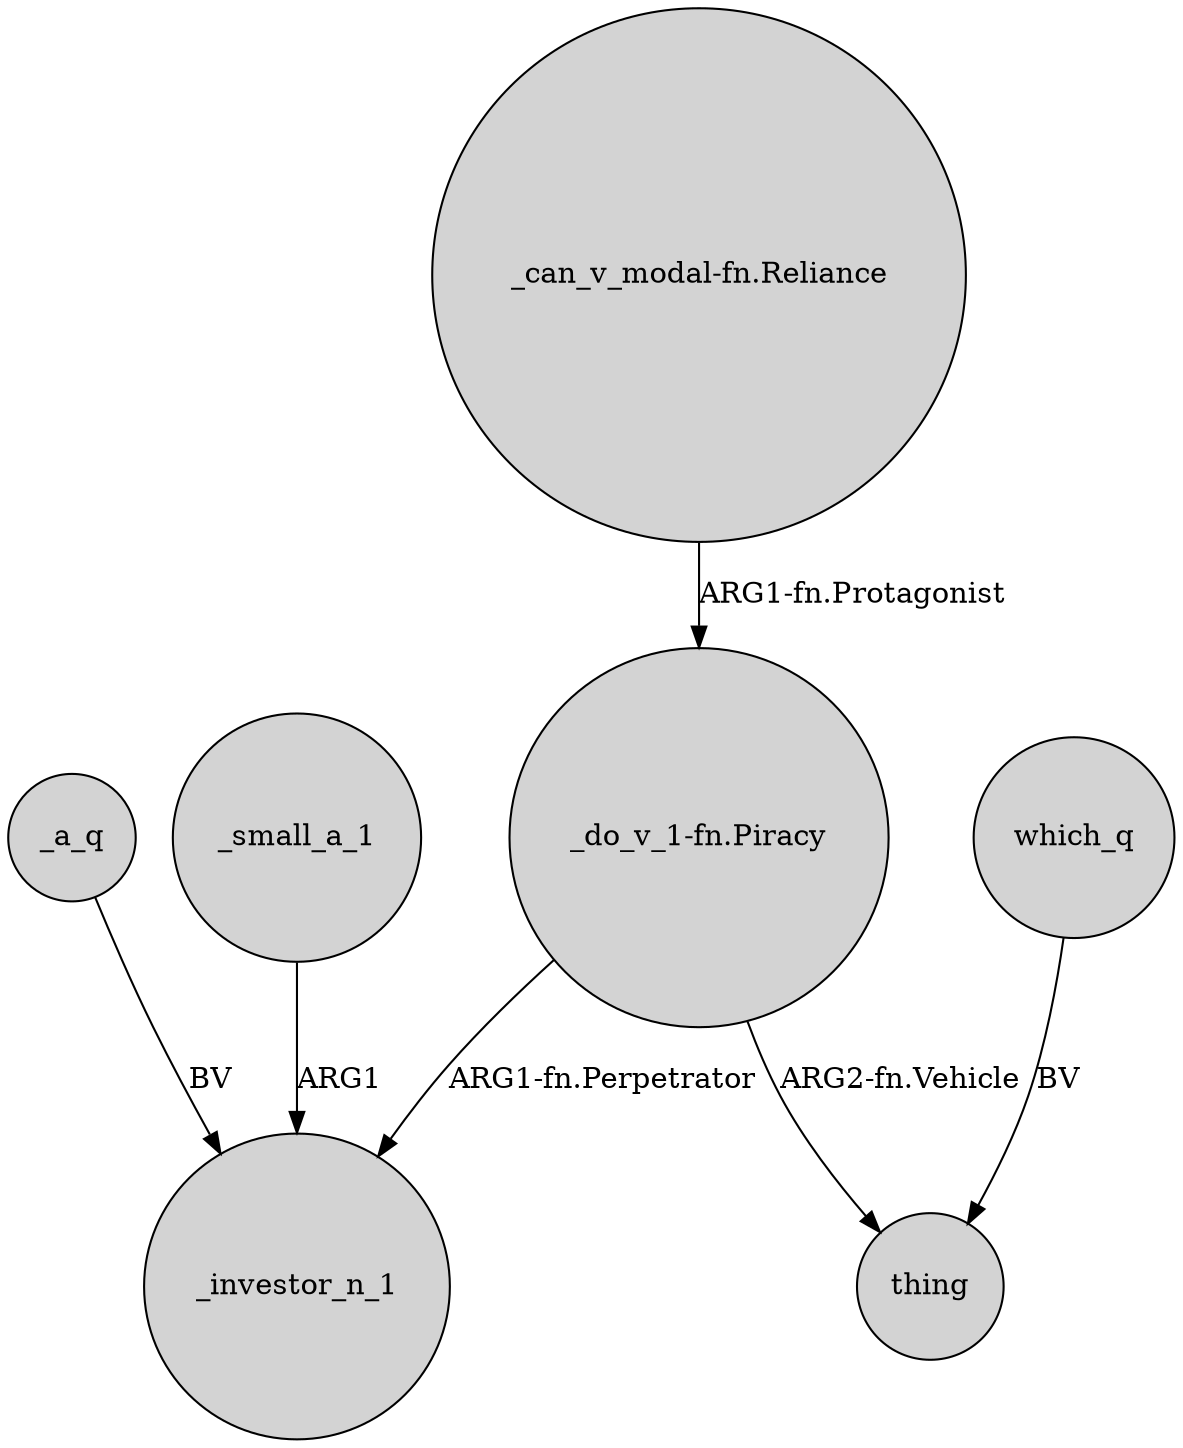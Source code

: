 digraph {
	node [shape=circle style=filled]
	"_can_v_modal-fn.Reliance" -> "_do_v_1-fn.Piracy" [label="ARG1-fn.Protagonist"]
	"_do_v_1-fn.Piracy" -> _investor_n_1 [label="ARG1-fn.Perpetrator"]
	_a_q -> _investor_n_1 [label=BV]
	which_q -> thing [label=BV]
	_small_a_1 -> _investor_n_1 [label=ARG1]
	"_do_v_1-fn.Piracy" -> thing [label="ARG2-fn.Vehicle"]
}
